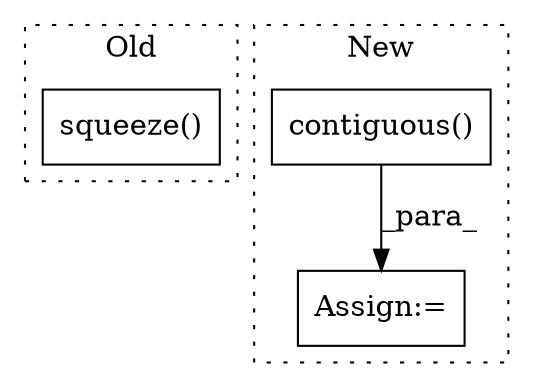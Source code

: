 digraph G {
subgraph cluster0 {
1 [label="squeeze()" a="75" s="5870" l="25" shape="box"];
label = "Old";
style="dotted";
}
subgraph cluster1 {
2 [label="contiguous()" a="75" s="4913" l="14" shape="box"];
3 [label="Assign:=" a="68" s="4910" l="3" shape="box"];
label = "New";
style="dotted";
}
2 -> 3 [label="_para_"];
}